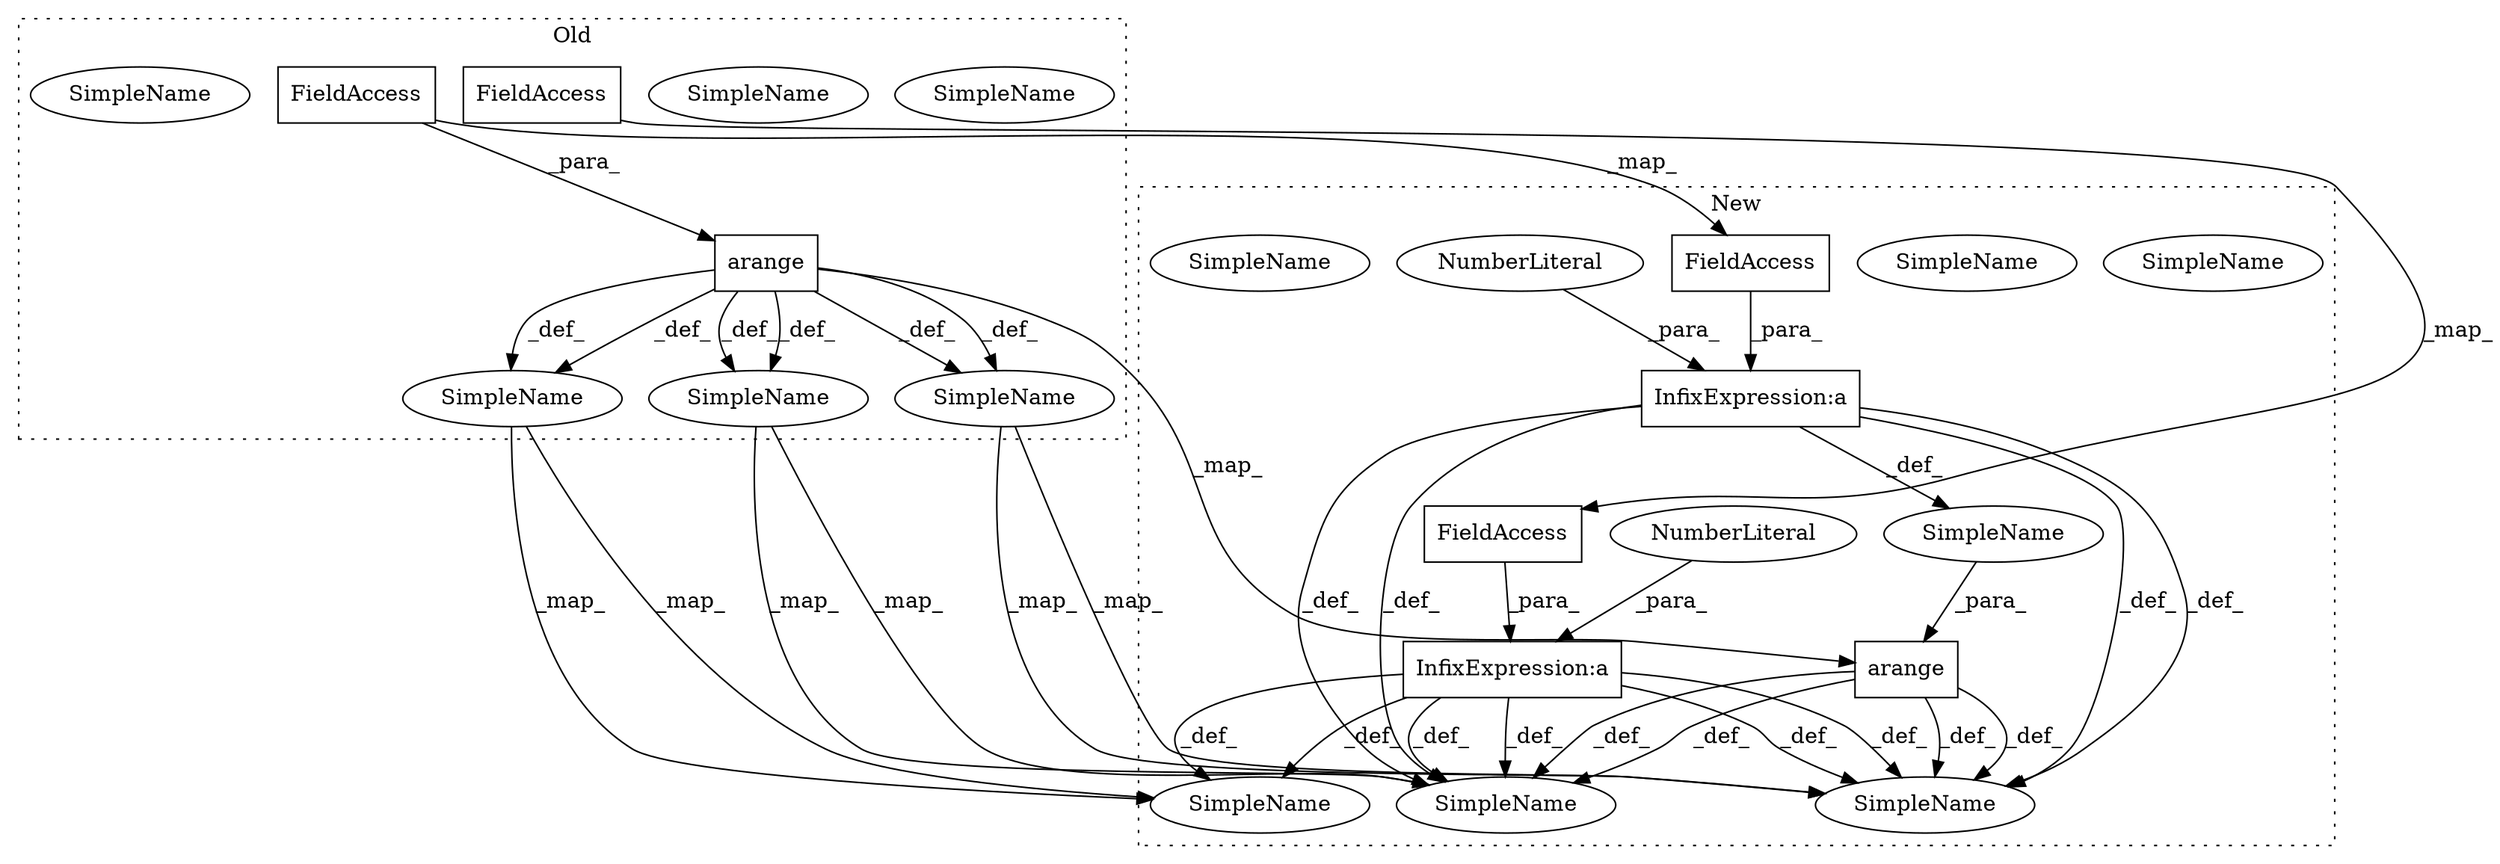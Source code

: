 digraph G {
subgraph cluster0 {
1 [label="arange" a="32" s="18144,18156" l="7,1" shape="box"];
3 [label="SimpleName" a="42" s="18610" l="7" shape="ellipse"];
6 [label="SimpleName" a="42" s="18610" l="7" shape="ellipse"];
7 [label="SimpleName" a="42" s="18682" l="5" shape="ellipse"];
10 [label="SimpleName" a="42" s="18682" l="5" shape="ellipse"];
13 [label="FieldAccess" a="22" s="17051" l="3" shape="box"];
17 [label="FieldAccess" a="22" s="18153" l="3" shape="box"];
19 [label="SimpleName" a="42" s="18136" l="7" shape="ellipse"];
22 [label="SimpleName" a="42" s="18136" l="7" shape="ellipse"];
label = "Old";
style="dotted";
}
subgraph cluster1 {
2 [label="arange" a="32" s="17042,17058" l="7,1" shape="box"];
4 [label="SimpleName" a="42" s="18618" l="7" shape="ellipse"];
5 [label="SimpleName" a="42" s="18618" l="7" shape="ellipse"];
8 [label="SimpleName" a="42" s="18690" l="5" shape="ellipse"];
9 [label="SimpleName" a="42" s="18690" l="5" shape="ellipse"];
11 [label="InfixExpression:a" a="27" s="18160" l="3" shape="box"];
12 [label="FieldAccess" a="22" s="18157" l="3" shape="box"];
14 [label="NumberLiteral" a="34" s="18163" l="1" shape="ellipse"];
15 [label="InfixExpression:a" a="27" s="17054" l="3" shape="box"];
16 [label="FieldAccess" a="22" s="17051" l="3" shape="box"];
18 [label="NumberLiteral" a="34" s="17057" l="1" shape="ellipse"];
20 [label="SimpleName" a="42" s="18140" l="7" shape="ellipse"];
21 [label="SimpleName" a="42" s="18140" l="7" shape="ellipse"];
23 [label="SimpleName" a="42" s="" l="" shape="ellipse"];
label = "New";
style="dotted";
}
1 -> 6 [label="_def_"];
1 -> 22 [label="_def_"];
1 -> 6 [label="_def_"];
1 -> 10 [label="_def_"];
1 -> 22 [label="_def_"];
1 -> 10 [label="_def_"];
1 -> 2 [label="_map_"];
2 -> 9 [label="_def_"];
2 -> 5 [label="_def_"];
2 -> 5 [label="_def_"];
2 -> 9 [label="_def_"];
6 -> 5 [label="_map_"];
6 -> 5 [label="_map_"];
10 -> 9 [label="_map_"];
10 -> 9 [label="_map_"];
11 -> 9 [label="_def_"];
11 -> 5 [label="_def_"];
11 -> 21 [label="_def_"];
11 -> 9 [label="_def_"];
11 -> 21 [label="_def_"];
11 -> 5 [label="_def_"];
12 -> 11 [label="_para_"];
13 -> 12 [label="_map_"];
14 -> 11 [label="_para_"];
15 -> 9 [label="_def_"];
15 -> 5 [label="_def_"];
15 -> 5 [label="_def_"];
15 -> 9 [label="_def_"];
15 -> 23 [label="_def_"];
16 -> 15 [label="_para_"];
17 -> 16 [label="_map_"];
17 -> 1 [label="_para_"];
18 -> 15 [label="_para_"];
22 -> 21 [label="_map_"];
22 -> 21 [label="_map_"];
23 -> 2 [label="_para_"];
}